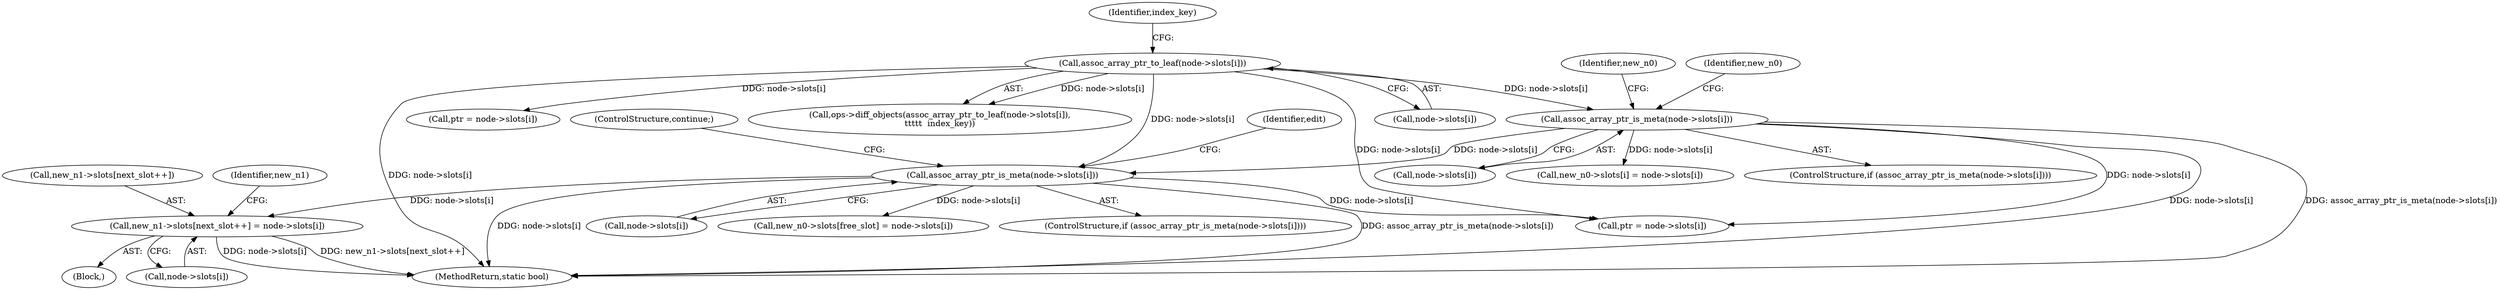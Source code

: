 digraph "0_linux_8d4a2ec1e0b41b0cf9a0c5cd4511da7f8e4f3de2@pointer" {
"1000618" [label="(Call,new_n1->slots[next_slot++] = node->slots[i])"];
"1000602" [label="(Call,assoc_array_ptr_is_meta(node->slots[i]))"];
"1001017" [label="(Call,assoc_array_ptr_to_leaf(node->slots[i]))"];
"1000543" [label="(Call,assoc_array_ptr_is_meta(node->slots[i]))"];
"1000647" [label="(Call,new_n0->slots[free_slot] = node->slots[i])"];
"1001018" [label="(Call,node->slots[i])"];
"1000632" [label="(Identifier,new_n1)"];
"1000618" [label="(Call,new_n1->slots[next_slot++] = node->slots[i])"];
"1001017" [label="(Call,assoc_array_ptr_to_leaf(node->slots[i]))"];
"1001201" [label="(Call,ptr = node->slots[i])"];
"1000544" [label="(Call,node->slots[i])"];
"1000552" [label="(Identifier,new_n0)"];
"1000549" [label="(Call,new_n0->slots[i] = node->slots[i])"];
"1000617" [label="(Block,)"];
"1001016" [label="(Call,ops->diff_objects(assoc_array_ptr_to_leaf(node->slots[i]),\n\t\t\t\t\t  index_key))"];
"1000564" [label="(Identifier,new_n0)"];
"1000542" [label="(ControlStructure,if (assoc_array_ptr_is_meta(node->slots[i])))"];
"1000601" [label="(ControlStructure,if (assoc_array_ptr_is_meta(node->slots[i])))"];
"1000613" [label="(Identifier,edit)"];
"1000602" [label="(Call,assoc_array_ptr_is_meta(node->slots[i]))"];
"1000608" [label="(ControlStructure,continue;)"];
"1000744" [label="(Call,ptr = node->slots[i])"];
"1000625" [label="(Call,node->slots[i])"];
"1000619" [label="(Call,new_n1->slots[next_slot++])"];
"1000603" [label="(Call,node->slots[i])"];
"1000543" [label="(Call,assoc_array_ptr_is_meta(node->slots[i]))"];
"1001023" [label="(Identifier,index_key)"];
"1001248" [label="(MethodReturn,static bool)"];
"1000618" -> "1000617"  [label="AST: "];
"1000618" -> "1000625"  [label="CFG: "];
"1000619" -> "1000618"  [label="AST: "];
"1000625" -> "1000618"  [label="AST: "];
"1000632" -> "1000618"  [label="CFG: "];
"1000618" -> "1001248"  [label="DDG: node->slots[i]"];
"1000618" -> "1001248"  [label="DDG: new_n1->slots[next_slot++]"];
"1000602" -> "1000618"  [label="DDG: node->slots[i]"];
"1000602" -> "1000601"  [label="AST: "];
"1000602" -> "1000603"  [label="CFG: "];
"1000603" -> "1000602"  [label="AST: "];
"1000608" -> "1000602"  [label="CFG: "];
"1000613" -> "1000602"  [label="CFG: "];
"1000602" -> "1001248"  [label="DDG: assoc_array_ptr_is_meta(node->slots[i])"];
"1000602" -> "1001248"  [label="DDG: node->slots[i]"];
"1001017" -> "1000602"  [label="DDG: node->slots[i]"];
"1000543" -> "1000602"  [label="DDG: node->slots[i]"];
"1000602" -> "1000647"  [label="DDG: node->slots[i]"];
"1000602" -> "1000744"  [label="DDG: node->slots[i]"];
"1001017" -> "1001016"  [label="AST: "];
"1001017" -> "1001018"  [label="CFG: "];
"1001018" -> "1001017"  [label="AST: "];
"1001023" -> "1001017"  [label="CFG: "];
"1001017" -> "1001248"  [label="DDG: node->slots[i]"];
"1001017" -> "1000543"  [label="DDG: node->slots[i]"];
"1001017" -> "1000744"  [label="DDG: node->slots[i]"];
"1001017" -> "1001016"  [label="DDG: node->slots[i]"];
"1001017" -> "1001201"  [label="DDG: node->slots[i]"];
"1000543" -> "1000542"  [label="AST: "];
"1000543" -> "1000544"  [label="CFG: "];
"1000544" -> "1000543"  [label="AST: "];
"1000552" -> "1000543"  [label="CFG: "];
"1000564" -> "1000543"  [label="CFG: "];
"1000543" -> "1001248"  [label="DDG: assoc_array_ptr_is_meta(node->slots[i])"];
"1000543" -> "1001248"  [label="DDG: node->slots[i]"];
"1000543" -> "1000549"  [label="DDG: node->slots[i]"];
"1000543" -> "1000744"  [label="DDG: node->slots[i]"];
}
